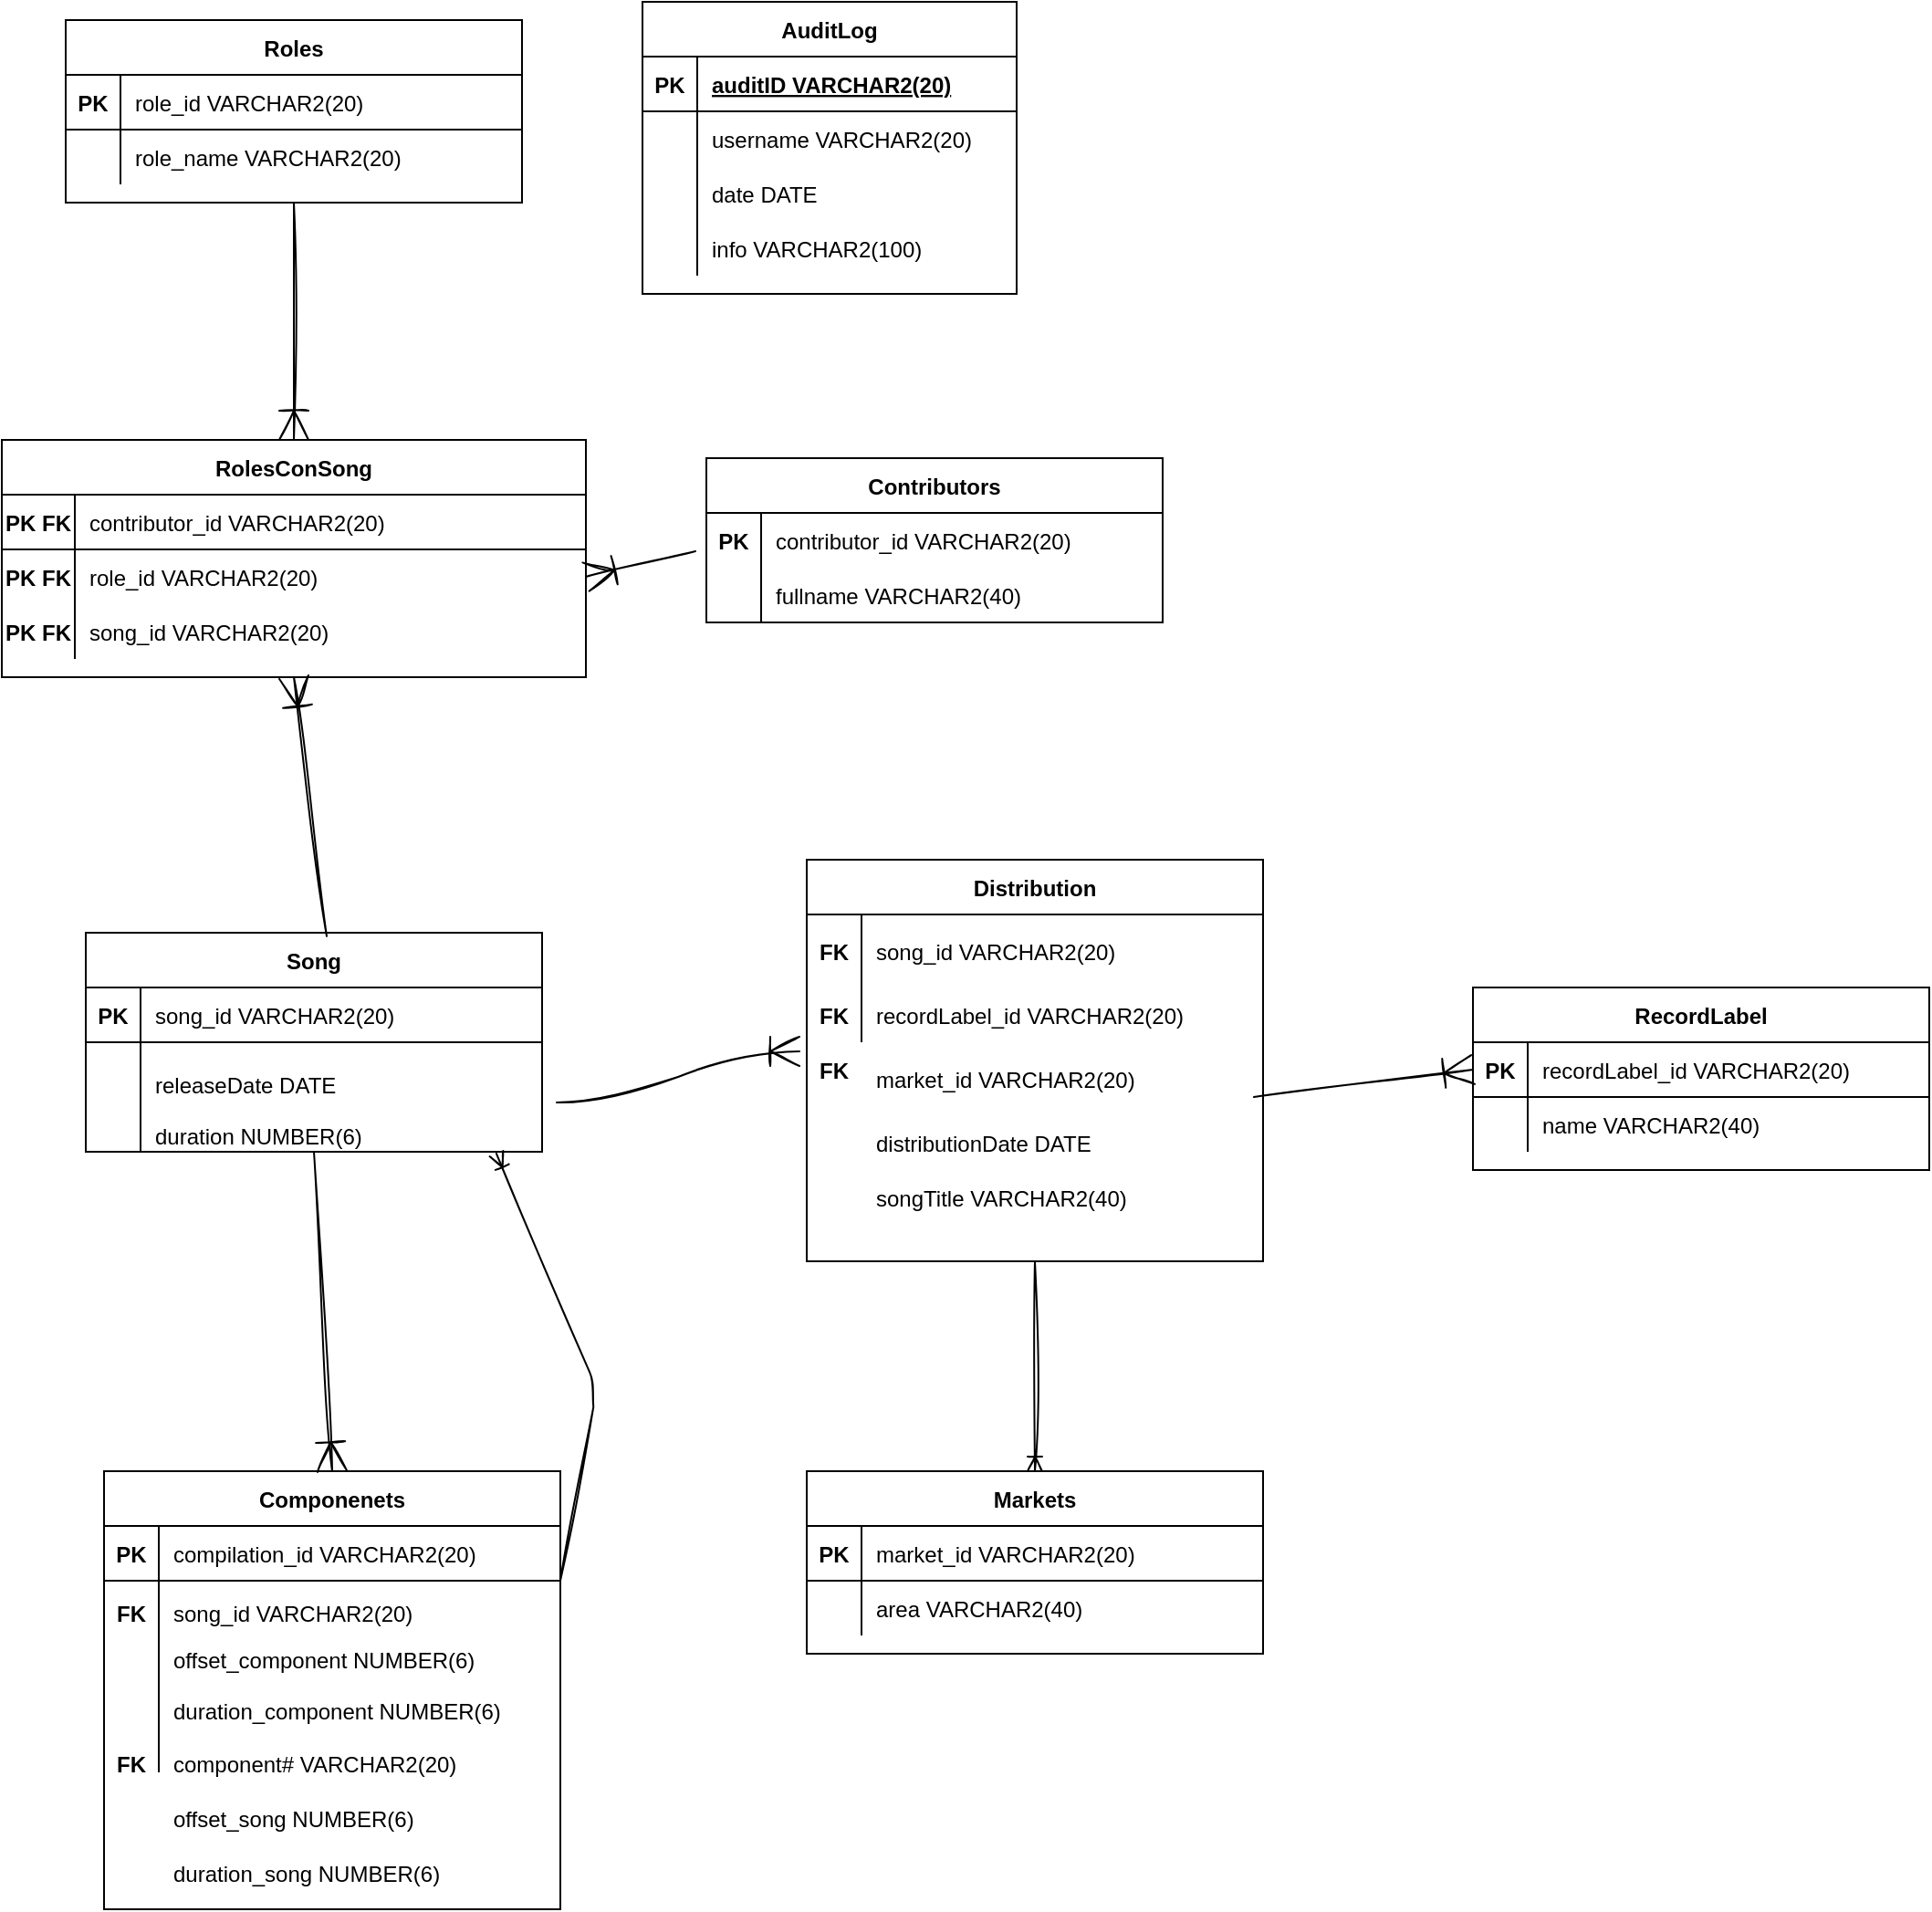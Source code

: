 <mxfile version="15.9.4" type="device"><diagram id="R2lEEEUBdFMjLlhIrx00" name="Page-1"><mxGraphModel dx="1946" dy="615" grid="1" gridSize="10" guides="1" tooltips="1" connect="1" arrows="1" fold="1" page="1" pageScale="1" pageWidth="850" pageHeight="1100" math="0" shadow="0" extFonts="Permanent Marker^https://fonts.googleapis.com/css?family=Permanent+Marker"><root><mxCell id="0"/><mxCell id="1" parent="0"/><mxCell id="C-vyLk0tnHw3VtMMgP7b-13" value="Roles" style="shape=table;startSize=30;container=1;collapsible=1;childLayout=tableLayout;fixedRows=1;rowLines=0;fontStyle=1;align=center;resizeLast=1;" parent="1" vertex="1"><mxGeometry x="19" y="20" width="250" height="100" as="geometry"/></mxCell><mxCell id="C-vyLk0tnHw3VtMMgP7b-14" value="" style="shape=partialRectangle;collapsible=0;dropTarget=0;pointerEvents=0;fillColor=none;points=[[0,0.5],[1,0.5]];portConstraint=eastwest;top=0;left=0;right=0;bottom=1;" parent="C-vyLk0tnHw3VtMMgP7b-13" vertex="1"><mxGeometry y="30" width="250" height="30" as="geometry"/></mxCell><mxCell id="C-vyLk0tnHw3VtMMgP7b-15" value="PK" style="shape=partialRectangle;overflow=hidden;connectable=0;fillColor=none;top=0;left=0;bottom=0;right=0;fontStyle=1;" parent="C-vyLk0tnHw3VtMMgP7b-14" vertex="1"><mxGeometry width="30" height="30" as="geometry"><mxRectangle width="30" height="30" as="alternateBounds"/></mxGeometry></mxCell><mxCell id="C-vyLk0tnHw3VtMMgP7b-16" value="role_id VARCHAR2(20)" style="shape=partialRectangle;overflow=hidden;connectable=0;fillColor=none;top=0;left=0;bottom=0;right=0;align=left;spacingLeft=6;fontStyle=0;" parent="C-vyLk0tnHw3VtMMgP7b-14" vertex="1"><mxGeometry x="30" width="220" height="30" as="geometry"><mxRectangle width="220" height="30" as="alternateBounds"/></mxGeometry></mxCell><mxCell id="C-vyLk0tnHw3VtMMgP7b-20" value="" style="shape=partialRectangle;collapsible=0;dropTarget=0;pointerEvents=0;fillColor=none;points=[[0,0.5],[1,0.5]];portConstraint=eastwest;top=0;left=0;right=0;bottom=0;" parent="C-vyLk0tnHw3VtMMgP7b-13" vertex="1"><mxGeometry y="60" width="250" height="30" as="geometry"/></mxCell><mxCell id="C-vyLk0tnHw3VtMMgP7b-21" value="" style="shape=partialRectangle;overflow=hidden;connectable=0;fillColor=none;top=0;left=0;bottom=0;right=0;" parent="C-vyLk0tnHw3VtMMgP7b-20" vertex="1"><mxGeometry width="30" height="30" as="geometry"><mxRectangle width="30" height="30" as="alternateBounds"/></mxGeometry></mxCell><mxCell id="C-vyLk0tnHw3VtMMgP7b-22" value="role_name VARCHAR2(20)" style="shape=partialRectangle;overflow=hidden;connectable=0;fillColor=none;top=0;left=0;bottom=0;right=0;align=left;spacingLeft=6;" parent="C-vyLk0tnHw3VtMMgP7b-20" vertex="1"><mxGeometry x="30" width="220" height="30" as="geometry"><mxRectangle width="220" height="30" as="alternateBounds"/></mxGeometry></mxCell><mxCell id="pmm6ohMPyXN9MLUUgSfz-11" value="RolesConSong" style="shape=table;startSize=30;container=1;collapsible=1;childLayout=tableLayout;fixedRows=1;rowLines=0;fontStyle=1;align=center;resizeLast=1;" parent="1" vertex="1"><mxGeometry x="-16" y="250" width="320" height="130" as="geometry"/></mxCell><mxCell id="pmm6ohMPyXN9MLUUgSfz-12" value="" style="shape=partialRectangle;collapsible=0;dropTarget=0;pointerEvents=0;fillColor=none;points=[[0,0.5],[1,0.5]];portConstraint=eastwest;top=0;left=0;right=0;bottom=1;" parent="pmm6ohMPyXN9MLUUgSfz-11" vertex="1"><mxGeometry y="30" width="320" height="30" as="geometry"/></mxCell><mxCell id="pmm6ohMPyXN9MLUUgSfz-13" value="PK FK" style="shape=partialRectangle;overflow=hidden;connectable=0;fillColor=none;top=0;left=0;bottom=0;right=0;fontStyle=1;" parent="pmm6ohMPyXN9MLUUgSfz-12" vertex="1"><mxGeometry width="40" height="30" as="geometry"><mxRectangle width="40" height="30" as="alternateBounds"/></mxGeometry></mxCell><mxCell id="pmm6ohMPyXN9MLUUgSfz-14" value="contributor_id VARCHAR2(20)" style="shape=partialRectangle;overflow=hidden;connectable=0;fillColor=none;top=0;left=0;bottom=0;right=0;align=left;spacingLeft=6;fontStyle=0;" parent="pmm6ohMPyXN9MLUUgSfz-12" vertex="1"><mxGeometry x="40" width="280" height="30" as="geometry"><mxRectangle width="280" height="30" as="alternateBounds"/></mxGeometry></mxCell><mxCell id="pmm6ohMPyXN9MLUUgSfz-15" value="" style="shape=partialRectangle;collapsible=0;dropTarget=0;pointerEvents=0;fillColor=none;points=[[0,0.5],[1,0.5]];portConstraint=eastwest;top=0;left=0;right=0;bottom=0;" parent="pmm6ohMPyXN9MLUUgSfz-11" vertex="1"><mxGeometry y="60" width="320" height="30" as="geometry"/></mxCell><mxCell id="pmm6ohMPyXN9MLUUgSfz-16" value="" style="shape=partialRectangle;overflow=hidden;connectable=0;fillColor=none;top=0;left=0;bottom=0;right=0;" parent="pmm6ohMPyXN9MLUUgSfz-15" vertex="1"><mxGeometry width="40" height="30" as="geometry"><mxRectangle width="40" height="30" as="alternateBounds"/></mxGeometry></mxCell><mxCell id="pmm6ohMPyXN9MLUUgSfz-17" value="role_id VARCHAR2(20)" style="shape=partialRectangle;overflow=hidden;connectable=0;fillColor=none;top=0;left=0;bottom=0;right=0;align=left;spacingLeft=6;" parent="pmm6ohMPyXN9MLUUgSfz-15" vertex="1"><mxGeometry x="40" width="280" height="30" as="geometry"><mxRectangle width="280" height="30" as="alternateBounds"/></mxGeometry></mxCell><mxCell id="pmm6ohMPyXN9MLUUgSfz-18" value="" style="shape=partialRectangle;collapsible=0;dropTarget=0;pointerEvents=0;fillColor=none;points=[[0,0.5],[1,0.5]];portConstraint=eastwest;top=0;left=0;right=0;bottom=0;" parent="pmm6ohMPyXN9MLUUgSfz-11" vertex="1"><mxGeometry y="90" width="320" height="30" as="geometry"/></mxCell><mxCell id="pmm6ohMPyXN9MLUUgSfz-19" value="" style="shape=partialRectangle;overflow=hidden;connectable=0;fillColor=none;top=0;left=0;bottom=0;right=0;" parent="pmm6ohMPyXN9MLUUgSfz-18" vertex="1"><mxGeometry width="40" height="30" as="geometry"><mxRectangle width="40" height="30" as="alternateBounds"/></mxGeometry></mxCell><mxCell id="pmm6ohMPyXN9MLUUgSfz-20" value="song_id VARCHAR2(20)" style="shape=partialRectangle;overflow=hidden;connectable=0;fillColor=none;top=0;left=0;bottom=0;right=0;align=left;spacingLeft=6;" parent="pmm6ohMPyXN9MLUUgSfz-18" vertex="1"><mxGeometry x="40" width="280" height="30" as="geometry"><mxRectangle width="280" height="30" as="alternateBounds"/></mxGeometry></mxCell><mxCell id="pmm6ohMPyXN9MLUUgSfz-21" value="Contributors" style="shape=table;startSize=30;container=1;collapsible=1;childLayout=tableLayout;fixedRows=1;rowLines=0;fontStyle=1;align=center;resizeLast=1;" parent="1" vertex="1"><mxGeometry x="370" y="260" width="250" height="90" as="geometry"/></mxCell><mxCell id="pmm6ohMPyXN9MLUUgSfz-25" value="" style="shape=partialRectangle;collapsible=0;dropTarget=0;pointerEvents=0;fillColor=none;points=[[0,0.5],[1,0.5]];portConstraint=eastwest;top=0;left=0;right=0;bottom=0;" parent="pmm6ohMPyXN9MLUUgSfz-21" vertex="1"><mxGeometry y="30" width="250" height="30" as="geometry"/></mxCell><mxCell id="pmm6ohMPyXN9MLUUgSfz-26" value="PK" style="shape=partialRectangle;overflow=hidden;connectable=0;fillColor=none;top=0;left=0;bottom=0;right=0;fontStyle=1" parent="pmm6ohMPyXN9MLUUgSfz-25" vertex="1"><mxGeometry width="30" height="30" as="geometry"><mxRectangle width="30" height="30" as="alternateBounds"/></mxGeometry></mxCell><mxCell id="pmm6ohMPyXN9MLUUgSfz-27" value="contributor_id VARCHAR2(20)" style="shape=partialRectangle;overflow=hidden;connectable=0;fillColor=none;top=0;left=0;bottom=0;right=0;align=left;spacingLeft=6;" parent="pmm6ohMPyXN9MLUUgSfz-25" vertex="1"><mxGeometry x="30" width="220" height="30" as="geometry"><mxRectangle width="220" height="30" as="alternateBounds"/></mxGeometry></mxCell><mxCell id="pmm6ohMPyXN9MLUUgSfz-28" value="" style="shape=partialRectangle;collapsible=0;dropTarget=0;pointerEvents=0;fillColor=none;points=[[0,0.5],[1,0.5]];portConstraint=eastwest;top=0;left=0;right=0;bottom=0;" parent="pmm6ohMPyXN9MLUUgSfz-21" vertex="1"><mxGeometry y="60" width="250" height="30" as="geometry"/></mxCell><mxCell id="pmm6ohMPyXN9MLUUgSfz-29" value="" style="shape=partialRectangle;overflow=hidden;connectable=0;fillColor=none;top=0;left=0;bottom=0;right=0;" parent="pmm6ohMPyXN9MLUUgSfz-28" vertex="1"><mxGeometry width="30" height="30" as="geometry"><mxRectangle width="30" height="30" as="alternateBounds"/></mxGeometry></mxCell><mxCell id="pmm6ohMPyXN9MLUUgSfz-30" value="fullname VARCHAR2(40)" style="shape=partialRectangle;overflow=hidden;connectable=0;fillColor=none;top=0;left=0;bottom=0;right=0;align=left;spacingLeft=6;" parent="pmm6ohMPyXN9MLUUgSfz-28" vertex="1"><mxGeometry x="30" width="220" height="30" as="geometry"><mxRectangle width="220" height="30" as="alternateBounds"/></mxGeometry></mxCell><mxCell id="pmm6ohMPyXN9MLUUgSfz-41" value="Song" style="shape=table;startSize=30;container=1;collapsible=1;childLayout=tableLayout;fixedRows=1;rowLines=0;fontStyle=1;align=center;resizeLast=1;" parent="1" vertex="1"><mxGeometry x="30" y="520" width="250" height="120" as="geometry"/></mxCell><mxCell id="pmm6ohMPyXN9MLUUgSfz-42" value="" style="shape=partialRectangle;collapsible=0;dropTarget=0;pointerEvents=0;fillColor=none;points=[[0,0.5],[1,0.5]];portConstraint=eastwest;top=0;left=0;right=0;bottom=1;" parent="pmm6ohMPyXN9MLUUgSfz-41" vertex="1"><mxGeometry y="30" width="250" height="30" as="geometry"/></mxCell><mxCell id="pmm6ohMPyXN9MLUUgSfz-43" value="PK" style="shape=partialRectangle;overflow=hidden;connectable=0;fillColor=none;top=0;left=0;bottom=0;right=0;fontStyle=1;" parent="pmm6ohMPyXN9MLUUgSfz-42" vertex="1"><mxGeometry width="30" height="30" as="geometry"><mxRectangle width="30" height="30" as="alternateBounds"/></mxGeometry></mxCell><mxCell id="pmm6ohMPyXN9MLUUgSfz-44" value="song_id VARCHAR2(20)" style="shape=partialRectangle;overflow=hidden;connectable=0;fillColor=none;top=0;left=0;bottom=0;right=0;align=left;spacingLeft=6;fontStyle=0;" parent="pmm6ohMPyXN9MLUUgSfz-42" vertex="1"><mxGeometry x="30" width="220" height="30" as="geometry"><mxRectangle width="220" height="30" as="alternateBounds"/></mxGeometry></mxCell><mxCell id="pmm6ohMPyXN9MLUUgSfz-48" value="" style="shape=partialRectangle;collapsible=0;dropTarget=0;pointerEvents=0;fillColor=none;points=[[0,0.5],[1,0.5]];portConstraint=eastwest;top=0;left=0;right=0;bottom=0;" parent="pmm6ohMPyXN9MLUUgSfz-41" vertex="1"><mxGeometry y="60" width="250" height="60" as="geometry"/></mxCell><mxCell id="pmm6ohMPyXN9MLUUgSfz-49" value="" style="shape=partialRectangle;overflow=hidden;connectable=0;fillColor=none;top=0;left=0;bottom=0;right=0;" parent="pmm6ohMPyXN9MLUUgSfz-48" vertex="1"><mxGeometry width="30" height="60" as="geometry"><mxRectangle width="30" height="60" as="alternateBounds"/></mxGeometry></mxCell><mxCell id="pmm6ohMPyXN9MLUUgSfz-50" value="&#xA;releaseDate DATE&#xA;&#xA;duration NUMBER(6)" style="shape=partialRectangle;overflow=hidden;connectable=0;fillColor=none;top=0;left=0;bottom=0;right=0;align=left;spacingLeft=6;" parent="pmm6ohMPyXN9MLUUgSfz-48" vertex="1"><mxGeometry x="30" width="220" height="60" as="geometry"><mxRectangle width="220" height="60" as="alternateBounds"/></mxGeometry></mxCell><mxCell id="pmm6ohMPyXN9MLUUgSfz-65" value="Componenets" style="shape=table;startSize=30;container=1;collapsible=1;childLayout=tableLayout;fixedRows=1;rowLines=0;fontStyle=1;align=center;resizeLast=1;" parent="1" vertex="1"><mxGeometry x="40" y="815" width="250" height="240" as="geometry"/></mxCell><mxCell id="pmm6ohMPyXN9MLUUgSfz-66" value="" style="shape=partialRectangle;collapsible=0;dropTarget=0;pointerEvents=0;fillColor=none;points=[[0,0.5],[1,0.5]];portConstraint=eastwest;top=0;left=0;right=0;bottom=1;" parent="pmm6ohMPyXN9MLUUgSfz-65" vertex="1"><mxGeometry y="30" width="250" height="30" as="geometry"/></mxCell><mxCell id="pmm6ohMPyXN9MLUUgSfz-67" value="PK" style="shape=partialRectangle;overflow=hidden;connectable=0;fillColor=none;top=0;left=0;bottom=0;right=0;fontStyle=1;" parent="pmm6ohMPyXN9MLUUgSfz-66" vertex="1"><mxGeometry width="30" height="30" as="geometry"><mxRectangle width="30" height="30" as="alternateBounds"/></mxGeometry></mxCell><mxCell id="pmm6ohMPyXN9MLUUgSfz-68" value="compilation_id VARCHAR2(20)" style="shape=partialRectangle;overflow=hidden;connectable=0;fillColor=none;top=0;left=0;bottom=0;right=0;align=left;spacingLeft=6;fontStyle=0;" parent="pmm6ohMPyXN9MLUUgSfz-66" vertex="1"><mxGeometry x="30" width="220" height="30" as="geometry"><mxRectangle width="220" height="30" as="alternateBounds"/></mxGeometry></mxCell><mxCell id="pmm6ohMPyXN9MLUUgSfz-69" value="" style="shape=partialRectangle;collapsible=0;dropTarget=0;pointerEvents=0;fillColor=none;points=[[0,0.5],[1,0.5]];portConstraint=eastwest;top=0;left=0;right=0;bottom=0;" parent="pmm6ohMPyXN9MLUUgSfz-65" vertex="1"><mxGeometry y="60" width="250" height="35" as="geometry"/></mxCell><mxCell id="pmm6ohMPyXN9MLUUgSfz-70" value="FK" style="shape=partialRectangle;overflow=hidden;connectable=0;fillColor=none;top=0;left=0;bottom=0;right=0;fontStyle=1" parent="pmm6ohMPyXN9MLUUgSfz-69" vertex="1"><mxGeometry width="30" height="35" as="geometry"><mxRectangle width="30" height="35" as="alternateBounds"/></mxGeometry></mxCell><mxCell id="pmm6ohMPyXN9MLUUgSfz-71" value="song_id VARCHAR2(20)" style="shape=partialRectangle;overflow=hidden;connectable=0;fillColor=none;top=0;left=0;bottom=0;right=0;align=left;spacingLeft=6;" parent="pmm6ohMPyXN9MLUUgSfz-69" vertex="1"><mxGeometry x="30" width="220" height="35" as="geometry"><mxRectangle width="220" height="35" as="alternateBounds"/></mxGeometry></mxCell><mxCell id="pmm6ohMPyXN9MLUUgSfz-72" value="" style="shape=partialRectangle;collapsible=0;dropTarget=0;pointerEvents=0;fillColor=none;points=[[0,0.5],[1,0.5]];portConstraint=eastwest;top=0;left=0;right=0;bottom=0;" parent="pmm6ohMPyXN9MLUUgSfz-65" vertex="1"><mxGeometry y="95" width="250" height="70" as="geometry"/></mxCell><mxCell id="pmm6ohMPyXN9MLUUgSfz-73" value="" style="shape=partialRectangle;overflow=hidden;connectable=0;fillColor=none;top=0;left=0;bottom=0;right=0;" parent="pmm6ohMPyXN9MLUUgSfz-72" vertex="1"><mxGeometry width="30" height="70" as="geometry"><mxRectangle width="30" height="70" as="alternateBounds"/></mxGeometry></mxCell><mxCell id="pmm6ohMPyXN9MLUUgSfz-74" value="offset_component NUMBER(6)&#xA;&#xA;duration_component NUMBER(6)&#xA;&#xA;" style="shape=partialRectangle;overflow=hidden;connectable=0;fillColor=none;top=0;left=0;bottom=0;right=0;align=left;spacingLeft=6;" parent="pmm6ohMPyXN9MLUUgSfz-72" vertex="1"><mxGeometry x="30" width="220" height="70" as="geometry"><mxRectangle width="220" height="70" as="alternateBounds"/></mxGeometry></mxCell><mxCell id="pmm6ohMPyXN9MLUUgSfz-75" value="Distribution" style="shape=table;startSize=30;container=1;collapsible=1;childLayout=tableLayout;fixedRows=1;rowLines=0;fontStyle=1;align=center;resizeLast=1;" parent="1" vertex="1"><mxGeometry x="425" y="480" width="250" height="220" as="geometry"/></mxCell><mxCell id="pmm6ohMPyXN9MLUUgSfz-79" value="" style="shape=partialRectangle;collapsible=0;dropTarget=0;pointerEvents=0;fillColor=none;points=[[0,0.5],[1,0.5]];portConstraint=eastwest;top=0;left=0;right=0;bottom=0;" parent="pmm6ohMPyXN9MLUUgSfz-75" vertex="1"><mxGeometry y="30" width="250" height="40" as="geometry"/></mxCell><mxCell id="pmm6ohMPyXN9MLUUgSfz-80" value="FK" style="shape=partialRectangle;overflow=hidden;connectable=0;fillColor=none;top=0;left=0;bottom=0;right=0;fontStyle=1" parent="pmm6ohMPyXN9MLUUgSfz-79" vertex="1"><mxGeometry width="30" height="40" as="geometry"><mxRectangle width="30" height="40" as="alternateBounds"/></mxGeometry></mxCell><mxCell id="pmm6ohMPyXN9MLUUgSfz-81" value="song_id VARCHAR2(20)" style="shape=partialRectangle;overflow=hidden;connectable=0;fillColor=none;top=0;left=0;bottom=0;right=0;align=left;spacingLeft=6;" parent="pmm6ohMPyXN9MLUUgSfz-79" vertex="1"><mxGeometry x="30" width="220" height="40" as="geometry"><mxRectangle width="220" height="40" as="alternateBounds"/></mxGeometry></mxCell><mxCell id="pmm6ohMPyXN9MLUUgSfz-82" value="" style="shape=partialRectangle;collapsible=0;dropTarget=0;pointerEvents=0;fillColor=none;points=[[0,0.5],[1,0.5]];portConstraint=eastwest;top=0;left=0;right=0;bottom=0;" parent="pmm6ohMPyXN9MLUUgSfz-75" vertex="1"><mxGeometry y="70" width="250" height="30" as="geometry"/></mxCell><mxCell id="pmm6ohMPyXN9MLUUgSfz-83" value="FK" style="shape=partialRectangle;overflow=hidden;connectable=0;fillColor=none;top=0;left=0;bottom=0;right=0;fontStyle=1" parent="pmm6ohMPyXN9MLUUgSfz-82" vertex="1"><mxGeometry width="30" height="30" as="geometry"><mxRectangle width="30" height="30" as="alternateBounds"/></mxGeometry></mxCell><mxCell id="pmm6ohMPyXN9MLUUgSfz-84" value="recordLabel_id VARCHAR2(20)" style="shape=partialRectangle;overflow=hidden;connectable=0;fillColor=none;top=0;left=0;bottom=0;right=0;align=left;spacingLeft=6;" parent="pmm6ohMPyXN9MLUUgSfz-82" vertex="1"><mxGeometry x="30" width="220" height="30" as="geometry"><mxRectangle width="220" height="30" as="alternateBounds"/></mxGeometry></mxCell><mxCell id="pmm6ohMPyXN9MLUUgSfz-86" value="distributionDate DATE" style="shape=partialRectangle;overflow=hidden;connectable=0;fillColor=none;top=0;left=0;bottom=0;right=0;align=left;spacingLeft=6;" parent="1" vertex="1"><mxGeometry x="455" y="620" width="220" height="30" as="geometry"><mxRectangle width="220" height="30" as="alternateBounds"/></mxGeometry></mxCell><mxCell id="pmm6ohMPyXN9MLUUgSfz-87" value="market_id VARCHAR2(20)" style="shape=partialRectangle;overflow=hidden;connectable=0;fillColor=none;top=0;left=0;bottom=0;right=0;align=left;spacingLeft=6;" parent="1" vertex="1"><mxGeometry x="455" y="585" width="220" height="30" as="geometry"><mxRectangle width="220" height="30" as="alternateBounds"/></mxGeometry></mxCell><mxCell id="pmm6ohMPyXN9MLUUgSfz-88" value="RecordLabel" style="shape=table;startSize=30;container=1;collapsible=1;childLayout=tableLayout;fixedRows=1;rowLines=0;fontStyle=1;align=center;resizeLast=1;" parent="1" vertex="1"><mxGeometry x="790" y="550" width="250" height="100" as="geometry"/></mxCell><mxCell id="pmm6ohMPyXN9MLUUgSfz-89" value="" style="shape=partialRectangle;collapsible=0;dropTarget=0;pointerEvents=0;fillColor=none;points=[[0,0.5],[1,0.5]];portConstraint=eastwest;top=0;left=0;right=0;bottom=1;" parent="pmm6ohMPyXN9MLUUgSfz-88" vertex="1"><mxGeometry y="30" width="250" height="30" as="geometry"/></mxCell><mxCell id="pmm6ohMPyXN9MLUUgSfz-90" value="PK" style="shape=partialRectangle;overflow=hidden;connectable=0;fillColor=none;top=0;left=0;bottom=0;right=0;fontStyle=1;" parent="pmm6ohMPyXN9MLUUgSfz-89" vertex="1"><mxGeometry width="30" height="30" as="geometry"><mxRectangle width="30" height="30" as="alternateBounds"/></mxGeometry></mxCell><mxCell id="pmm6ohMPyXN9MLUUgSfz-91" value="recordLabel_id VARCHAR2(20)" style="shape=partialRectangle;overflow=hidden;connectable=0;fillColor=none;top=0;left=0;bottom=0;right=0;align=left;spacingLeft=6;fontStyle=0;" parent="pmm6ohMPyXN9MLUUgSfz-89" vertex="1"><mxGeometry x="30" width="220" height="30" as="geometry"><mxRectangle width="220" height="30" as="alternateBounds"/></mxGeometry></mxCell><mxCell id="pmm6ohMPyXN9MLUUgSfz-92" value="" style="shape=partialRectangle;collapsible=0;dropTarget=0;pointerEvents=0;fillColor=none;points=[[0,0.5],[1,0.5]];portConstraint=eastwest;top=0;left=0;right=0;bottom=0;" parent="pmm6ohMPyXN9MLUUgSfz-88" vertex="1"><mxGeometry y="60" width="250" height="30" as="geometry"/></mxCell><mxCell id="pmm6ohMPyXN9MLUUgSfz-93" value="" style="shape=partialRectangle;overflow=hidden;connectable=0;fillColor=none;top=0;left=0;bottom=0;right=0;" parent="pmm6ohMPyXN9MLUUgSfz-92" vertex="1"><mxGeometry width="30" height="30" as="geometry"><mxRectangle width="30" height="30" as="alternateBounds"/></mxGeometry></mxCell><mxCell id="pmm6ohMPyXN9MLUUgSfz-94" value="name VARCHAR2(40)" style="shape=partialRectangle;overflow=hidden;connectable=0;fillColor=none;top=0;left=0;bottom=0;right=0;align=left;spacingLeft=6;" parent="pmm6ohMPyXN9MLUUgSfz-92" vertex="1"><mxGeometry x="30" width="220" height="30" as="geometry"><mxRectangle width="220" height="30" as="alternateBounds"/></mxGeometry></mxCell><mxCell id="pmm6ohMPyXN9MLUUgSfz-101" value="" style="fontSize=12;html=1;endArrow=ERoneToMany;rounded=0;sketch=1;hachureGap=4;fontFamily=Architects Daughter;fontSource=https%3A%2F%2Ffonts.googleapis.com%2Fcss%3Ffamily%3DArchitects%2BDaughter;startSize=14;endSize=14;sourcePerimeterSpacing=8;targetPerimeterSpacing=8;entryX=0.5;entryY=0;entryDx=0;entryDy=0;exitX=0.5;exitY=1;exitDx=0;exitDy=0;" parent="1" source="C-vyLk0tnHw3VtMMgP7b-13" target="pmm6ohMPyXN9MLUUgSfz-11" edge="1"><mxGeometry width="100" height="100" relative="1" as="geometry"><mxPoint x="300" y="410" as="sourcePoint"/><mxPoint x="137" y="239" as="targetPoint"/></mxGeometry></mxCell><mxCell id="pmm6ohMPyXN9MLUUgSfz-104" value="" style="fontSize=12;html=1;endArrow=ERoneToMany;rounded=0;sketch=1;hachureGap=4;fontFamily=Architects Daughter;fontSource=https%3A%2F%2Ffonts.googleapis.com%2Fcss%3Ffamily%3DArchitects%2BDaughter;startSize=14;endSize=14;sourcePerimeterSpacing=8;targetPerimeterSpacing=8;entryX=0.5;entryY=1;entryDx=0;entryDy=0;exitX=0.528;exitY=0.016;exitDx=0;exitDy=0;exitPerimeter=0;" parent="1" source="pmm6ohMPyXN9MLUUgSfz-41" target="pmm6ohMPyXN9MLUUgSfz-11" edge="1"><mxGeometry width="100" height="100" relative="1" as="geometry"><mxPoint x="190" y="690" as="sourcePoint"/><mxPoint x="290" y="590" as="targetPoint"/></mxGeometry></mxCell><mxCell id="pmm6ohMPyXN9MLUUgSfz-105" value="" style="fontSize=12;html=1;endArrow=ERoneToMany;rounded=0;sketch=1;hachureGap=4;fontFamily=Architects Daughter;fontSource=https%3A%2F%2Ffonts.googleapis.com%2Fcss%3Ffamily%3DArchitects%2BDaughter;startSize=14;endSize=14;sourcePerimeterSpacing=8;targetPerimeterSpacing=8;entryX=1;entryY=0.5;entryDx=0;entryDy=0;exitX=-0.024;exitY=0.7;exitDx=0;exitDy=0;exitPerimeter=0;" parent="1" source="pmm6ohMPyXN9MLUUgSfz-25" target="pmm6ohMPyXN9MLUUgSfz-15" edge="1"><mxGeometry width="100" height="100" relative="1" as="geometry"><mxPoint x="190" y="460" as="sourcePoint"/><mxPoint x="290" y="360" as="targetPoint"/></mxGeometry></mxCell><mxCell id="pmm6ohMPyXN9MLUUgSfz-107" value="component# VARCHAR2(20)" style="shape=partialRectangle;overflow=hidden;connectable=0;fillColor=none;top=0;left=0;bottom=0;right=0;align=left;spacingLeft=6;" parent="1" vertex="1"><mxGeometry x="70" y="960" width="220" height="30" as="geometry"><mxRectangle width="220" height="30" as="alternateBounds"/></mxGeometry></mxCell><mxCell id="pmm6ohMPyXN9MLUUgSfz-108" value="offset_song NUMBER(6)" style="shape=partialRectangle;overflow=hidden;connectable=0;fillColor=none;top=0;left=0;bottom=0;right=0;align=left;spacingLeft=6;" parent="1" vertex="1"><mxGeometry x="70" y="990" width="220" height="30" as="geometry"><mxRectangle width="220" height="30" as="alternateBounds"/></mxGeometry></mxCell><mxCell id="pmm6ohMPyXN9MLUUgSfz-109" value="duration_song NUMBER(6)" style="shape=partialRectangle;overflow=hidden;connectable=0;fillColor=none;top=0;left=0;bottom=0;right=0;align=left;spacingLeft=6;" parent="1" vertex="1"><mxGeometry x="70" y="1020" width="220" height="30" as="geometry"><mxRectangle width="220" height="30" as="alternateBounds"/></mxGeometry></mxCell><mxCell id="pmm6ohMPyXN9MLUUgSfz-111" value="" style="edgeStyle=entityRelationEdgeStyle;fontSize=12;html=1;endArrow=ERoneToMany;rounded=0;sketch=1;hachureGap=4;fontFamily=Architects Daughter;fontSource=https%3A%2F%2Ffonts.googleapis.com%2Fcss%3Ffamily%3DArchitects%2BDaughter;startSize=14;endSize=14;sourcePerimeterSpacing=8;targetPerimeterSpacing=8;curved=1;entryX=-0.016;entryY=1.167;entryDx=0;entryDy=0;entryPerimeter=0;exitX=1.032;exitY=0.55;exitDx=0;exitDy=0;exitPerimeter=0;" parent="1" source="pmm6ohMPyXN9MLUUgSfz-48" target="pmm6ohMPyXN9MLUUgSfz-82" edge="1"><mxGeometry width="100" height="100" relative="1" as="geometry"><mxPoint x="220" y="650" as="sourcePoint"/><mxPoint x="320" y="550" as="targetPoint"/></mxGeometry></mxCell><mxCell id="pmm6ohMPyXN9MLUUgSfz-112" value="Markets" style="shape=table;startSize=30;container=1;collapsible=1;childLayout=tableLayout;fixedRows=1;rowLines=0;fontStyle=1;align=center;resizeLast=1;" parent="1" vertex="1"><mxGeometry x="425" y="815" width="250" height="100" as="geometry"/></mxCell><mxCell id="pmm6ohMPyXN9MLUUgSfz-113" value="" style="shape=partialRectangle;collapsible=0;dropTarget=0;pointerEvents=0;fillColor=none;points=[[0,0.5],[1,0.5]];portConstraint=eastwest;top=0;left=0;right=0;bottom=1;" parent="pmm6ohMPyXN9MLUUgSfz-112" vertex="1"><mxGeometry y="30" width="250" height="30" as="geometry"/></mxCell><mxCell id="pmm6ohMPyXN9MLUUgSfz-114" value="PK" style="shape=partialRectangle;overflow=hidden;connectable=0;fillColor=none;top=0;left=0;bottom=0;right=0;fontStyle=1;" parent="pmm6ohMPyXN9MLUUgSfz-113" vertex="1"><mxGeometry width="30" height="30" as="geometry"><mxRectangle width="30" height="30" as="alternateBounds"/></mxGeometry></mxCell><mxCell id="pmm6ohMPyXN9MLUUgSfz-115" value="market_id VARCHAR2(20)" style="shape=partialRectangle;overflow=hidden;connectable=0;fillColor=none;top=0;left=0;bottom=0;right=0;align=left;spacingLeft=6;fontStyle=0;" parent="pmm6ohMPyXN9MLUUgSfz-113" vertex="1"><mxGeometry x="30" width="220" height="30" as="geometry"><mxRectangle width="220" height="30" as="alternateBounds"/></mxGeometry></mxCell><mxCell id="pmm6ohMPyXN9MLUUgSfz-116" value="" style="shape=partialRectangle;collapsible=0;dropTarget=0;pointerEvents=0;fillColor=none;points=[[0,0.5],[1,0.5]];portConstraint=eastwest;top=0;left=0;right=0;bottom=0;" parent="pmm6ohMPyXN9MLUUgSfz-112" vertex="1"><mxGeometry y="60" width="250" height="30" as="geometry"/></mxCell><mxCell id="pmm6ohMPyXN9MLUUgSfz-117" value="" style="shape=partialRectangle;overflow=hidden;connectable=0;fillColor=none;top=0;left=0;bottom=0;right=0;" parent="pmm6ohMPyXN9MLUUgSfz-116" vertex="1"><mxGeometry width="30" height="30" as="geometry"><mxRectangle width="30" height="30" as="alternateBounds"/></mxGeometry></mxCell><mxCell id="pmm6ohMPyXN9MLUUgSfz-118" value="area VARCHAR2(40)" style="shape=partialRectangle;overflow=hidden;connectable=0;fillColor=none;top=0;left=0;bottom=0;right=0;align=left;spacingLeft=6;" parent="pmm6ohMPyXN9MLUUgSfz-116" vertex="1"><mxGeometry x="30" width="220" height="30" as="geometry"><mxRectangle width="220" height="30" as="alternateBounds"/></mxGeometry></mxCell><mxCell id="pmm6ohMPyXN9MLUUgSfz-122" value="" style="fontSize=12;html=1;endArrow=ERoneToMany;rounded=0;sketch=1;hachureGap=4;fontFamily=Architects Daughter;fontSource=https%3A%2F%2Ffonts.googleapis.com%2Fcss%3Ffamily%3DArchitects%2BDaughter;startSize=14;endSize=14;sourcePerimeterSpacing=8;targetPerimeterSpacing=8;exitX=0.5;exitY=1;exitDx=0;exitDy=0;entryX=0.5;entryY=0;entryDx=0;entryDy=0;" parent="1" source="pmm6ohMPyXN9MLUUgSfz-41" target="pmm6ohMPyXN9MLUUgSfz-65" edge="1"><mxGeometry width="100" height="100" relative="1" as="geometry"><mxPoint x="330" y="650" as="sourcePoint"/><mxPoint x="430" y="550" as="targetPoint"/></mxGeometry></mxCell><mxCell id="pmm6ohMPyXN9MLUUgSfz-123" value="" style="fontSize=12;html=1;endArrow=ERoneToMany;rounded=0;sketch=1;hachureGap=4;fontFamily=Architects Daughter;fontSource=https%3A%2F%2Ffonts.googleapis.com%2Fcss%3Ffamily%3DArchitects%2BDaughter;startSize=14;endSize=14;sourcePerimeterSpacing=8;targetPerimeterSpacing=8;entryX=0;entryY=0.5;entryDx=0;entryDy=0;" parent="1" target="pmm6ohMPyXN9MLUUgSfz-89" edge="1"><mxGeometry width="100" height="100" relative="1" as="geometry"><mxPoint x="670" y="610" as="sourcePoint"/><mxPoint x="650" y="550" as="targetPoint"/></mxGeometry></mxCell><mxCell id="pmm6ohMPyXN9MLUUgSfz-124" value="" style="shape=partialRectangle;overflow=hidden;connectable=0;fillColor=none;top=0;left=0;bottom=0;right=0;align=left;spacingLeft=6;" parent="1" vertex="1"><mxGeometry x="400" y="360" width="220" height="30" as="geometry"><mxRectangle width="220" height="30" as="alternateBounds"/></mxGeometry></mxCell><mxCell id="pmm6ohMPyXN9MLUUgSfz-128" value="" style="fontSize=12;html=1;endArrow=ERoneToMany;sketch=1;hachureGap=4;fontFamily=Architects Daughter;fontSource=https%3A%2F%2Ffonts.googleapis.com%2Fcss%3Ffamily%3DArchitects%2BDaughter;sourcePerimeterSpacing=8;targetPerimeterSpacing=8;exitX=1;exitY=0.25;exitDx=0;exitDy=0;entryX=0.9;entryY=1.017;entryDx=0;entryDy=0;entryPerimeter=0;" parent="1" source="pmm6ohMPyXN9MLUUgSfz-65" edge="1" target="pmm6ohMPyXN9MLUUgSfz-48"><mxGeometry width="100" height="100" relative="1" as="geometry"><mxPoint x="530" y="760" as="sourcePoint"/><mxPoint x="260" y="680" as="targetPoint"/><Array as="points"><mxPoint x="310" y="770"/></Array></mxGeometry></mxCell><mxCell id="pmm6ohMPyXN9MLUUgSfz-129" value="" style="fontSize=12;html=1;endArrow=ERoneToMany;sketch=1;hachureGap=4;fontFamily=Architects Daughter;fontSource=https%3A%2F%2Ffonts.googleapis.com%2Fcss%3Ffamily%3DArchitects%2BDaughter;sourcePerimeterSpacing=8;targetPerimeterSpacing=8;exitX=0.5;exitY=1;exitDx=0;exitDy=0;entryX=0.5;entryY=0;entryDx=0;entryDy=0;" parent="1" source="pmm6ohMPyXN9MLUUgSfz-75" target="pmm6ohMPyXN9MLUUgSfz-112" edge="1"><mxGeometry width="100" height="100" relative="1" as="geometry"><mxPoint x="530" y="750" as="sourcePoint"/><mxPoint x="630" y="650" as="targetPoint"/></mxGeometry></mxCell><mxCell id="r45RRo5cshHdkyHN90xY-1" value="AuditLog" style="shape=table;startSize=30;container=1;collapsible=1;childLayout=tableLayout;fixedRows=1;rowLines=0;fontStyle=1;align=center;resizeLast=1;" vertex="1" parent="1"><mxGeometry x="335" y="10" width="205" height="160" as="geometry"/></mxCell><mxCell id="r45RRo5cshHdkyHN90xY-2" value="" style="shape=partialRectangle;collapsible=0;dropTarget=0;pointerEvents=0;fillColor=none;top=0;left=0;bottom=1;right=0;points=[[0,0.5],[1,0.5]];portConstraint=eastwest;" vertex="1" parent="r45RRo5cshHdkyHN90xY-1"><mxGeometry y="30" width="205" height="30" as="geometry"/></mxCell><mxCell id="r45RRo5cshHdkyHN90xY-3" value="PK" style="shape=partialRectangle;connectable=0;fillColor=none;top=0;left=0;bottom=0;right=0;fontStyle=1;overflow=hidden;" vertex="1" parent="r45RRo5cshHdkyHN90xY-2"><mxGeometry width="30" height="30" as="geometry"><mxRectangle width="30" height="30" as="alternateBounds"/></mxGeometry></mxCell><mxCell id="r45RRo5cshHdkyHN90xY-4" value="auditID VARCHAR2(20)" style="shape=partialRectangle;connectable=0;fillColor=none;top=0;left=0;bottom=0;right=0;align=left;spacingLeft=6;fontStyle=5;overflow=hidden;" vertex="1" parent="r45RRo5cshHdkyHN90xY-2"><mxGeometry x="30" width="175" height="30" as="geometry"><mxRectangle width="175" height="30" as="alternateBounds"/></mxGeometry></mxCell><mxCell id="r45RRo5cshHdkyHN90xY-5" value="" style="shape=partialRectangle;collapsible=0;dropTarget=0;pointerEvents=0;fillColor=none;top=0;left=0;bottom=0;right=0;points=[[0,0.5],[1,0.5]];portConstraint=eastwest;" vertex="1" parent="r45RRo5cshHdkyHN90xY-1"><mxGeometry y="60" width="205" height="30" as="geometry"/></mxCell><mxCell id="r45RRo5cshHdkyHN90xY-6" value="" style="shape=partialRectangle;connectable=0;fillColor=none;top=0;left=0;bottom=0;right=0;editable=1;overflow=hidden;" vertex="1" parent="r45RRo5cshHdkyHN90xY-5"><mxGeometry width="30" height="30" as="geometry"><mxRectangle width="30" height="30" as="alternateBounds"/></mxGeometry></mxCell><mxCell id="r45RRo5cshHdkyHN90xY-7" value="username VARCHAR2(20)" style="shape=partialRectangle;connectable=0;fillColor=none;top=0;left=0;bottom=0;right=0;align=left;spacingLeft=6;overflow=hidden;" vertex="1" parent="r45RRo5cshHdkyHN90xY-5"><mxGeometry x="30" width="175" height="30" as="geometry"><mxRectangle width="175" height="30" as="alternateBounds"/></mxGeometry></mxCell><mxCell id="r45RRo5cshHdkyHN90xY-8" value="" style="shape=partialRectangle;collapsible=0;dropTarget=0;pointerEvents=0;fillColor=none;top=0;left=0;bottom=0;right=0;points=[[0,0.5],[1,0.5]];portConstraint=eastwest;" vertex="1" parent="r45RRo5cshHdkyHN90xY-1"><mxGeometry y="90" width="205" height="30" as="geometry"/></mxCell><mxCell id="r45RRo5cshHdkyHN90xY-9" value="" style="shape=partialRectangle;connectable=0;fillColor=none;top=0;left=0;bottom=0;right=0;editable=1;overflow=hidden;" vertex="1" parent="r45RRo5cshHdkyHN90xY-8"><mxGeometry width="30" height="30" as="geometry"><mxRectangle width="30" height="30" as="alternateBounds"/></mxGeometry></mxCell><mxCell id="r45RRo5cshHdkyHN90xY-10" value="date DATE" style="shape=partialRectangle;connectable=0;fillColor=none;top=0;left=0;bottom=0;right=0;align=left;spacingLeft=6;overflow=hidden;" vertex="1" parent="r45RRo5cshHdkyHN90xY-8"><mxGeometry x="30" width="175" height="30" as="geometry"><mxRectangle width="175" height="30" as="alternateBounds"/></mxGeometry></mxCell><mxCell id="r45RRo5cshHdkyHN90xY-11" value="" style="shape=partialRectangle;collapsible=0;dropTarget=0;pointerEvents=0;fillColor=none;top=0;left=0;bottom=0;right=0;points=[[0,0.5],[1,0.5]];portConstraint=eastwest;" vertex="1" parent="r45RRo5cshHdkyHN90xY-1"><mxGeometry y="120" width="205" height="30" as="geometry"/></mxCell><mxCell id="r45RRo5cshHdkyHN90xY-12" value="" style="shape=partialRectangle;connectable=0;fillColor=none;top=0;left=0;bottom=0;right=0;editable=1;overflow=hidden;" vertex="1" parent="r45RRo5cshHdkyHN90xY-11"><mxGeometry width="30" height="30" as="geometry"><mxRectangle width="30" height="30" as="alternateBounds"/></mxGeometry></mxCell><mxCell id="r45RRo5cshHdkyHN90xY-13" value="info VARCHAR2(100)" style="shape=partialRectangle;connectable=0;fillColor=none;top=0;left=0;bottom=0;right=0;align=left;spacingLeft=6;overflow=hidden;" vertex="1" parent="r45RRo5cshHdkyHN90xY-11"><mxGeometry x="30" width="175" height="30" as="geometry"><mxRectangle width="175" height="30" as="alternateBounds"/></mxGeometry></mxCell><mxCell id="r45RRo5cshHdkyHN90xY-16" value="PK FK" style="shape=partialRectangle;overflow=hidden;connectable=0;fillColor=none;top=0;left=0;bottom=0;right=0;fontStyle=1;" vertex="1" parent="1"><mxGeometry x="-16" y="310" width="40" height="30" as="geometry"><mxRectangle width="40" height="30" as="alternateBounds"/></mxGeometry></mxCell><mxCell id="r45RRo5cshHdkyHN90xY-17" value="PK FK" style="shape=partialRectangle;overflow=hidden;connectable=0;fillColor=none;top=0;left=0;bottom=0;right=0;fontStyle=1;" vertex="1" parent="1"><mxGeometry x="-16" y="340" width="40" height="30" as="geometry"><mxRectangle width="40" height="30" as="alternateBounds"/></mxGeometry></mxCell><mxCell id="r45RRo5cshHdkyHN90xY-18" value="FK" style="shape=partialRectangle;overflow=hidden;connectable=0;fillColor=none;top=0;left=0;bottom=0;right=0;fontStyle=1" vertex="1" parent="1"><mxGeometry x="40" y="960" width="30" height="30" as="geometry"><mxRectangle width="30" height="30" as="alternateBounds"/></mxGeometry></mxCell><mxCell id="r45RRo5cshHdkyHN90xY-19" value="songTitle VARCHAR2(40)" style="shape=partialRectangle;overflow=hidden;connectable=0;fillColor=none;top=0;left=0;bottom=0;right=0;align=left;spacingLeft=6;" vertex="1" parent="1"><mxGeometry x="455" y="650" width="220" height="30" as="geometry"><mxRectangle width="220" height="30" as="alternateBounds"/></mxGeometry></mxCell><mxCell id="r45RRo5cshHdkyHN90xY-21" value="FK" style="shape=partialRectangle;overflow=hidden;connectable=0;fillColor=none;top=0;left=0;bottom=0;right=0;fontStyle=1" vertex="1" parent="1"><mxGeometry x="425" y="575" width="30" height="40" as="geometry"><mxRectangle width="30" height="40" as="alternateBounds"/></mxGeometry></mxCell></root></mxGraphModel></diagram></mxfile>